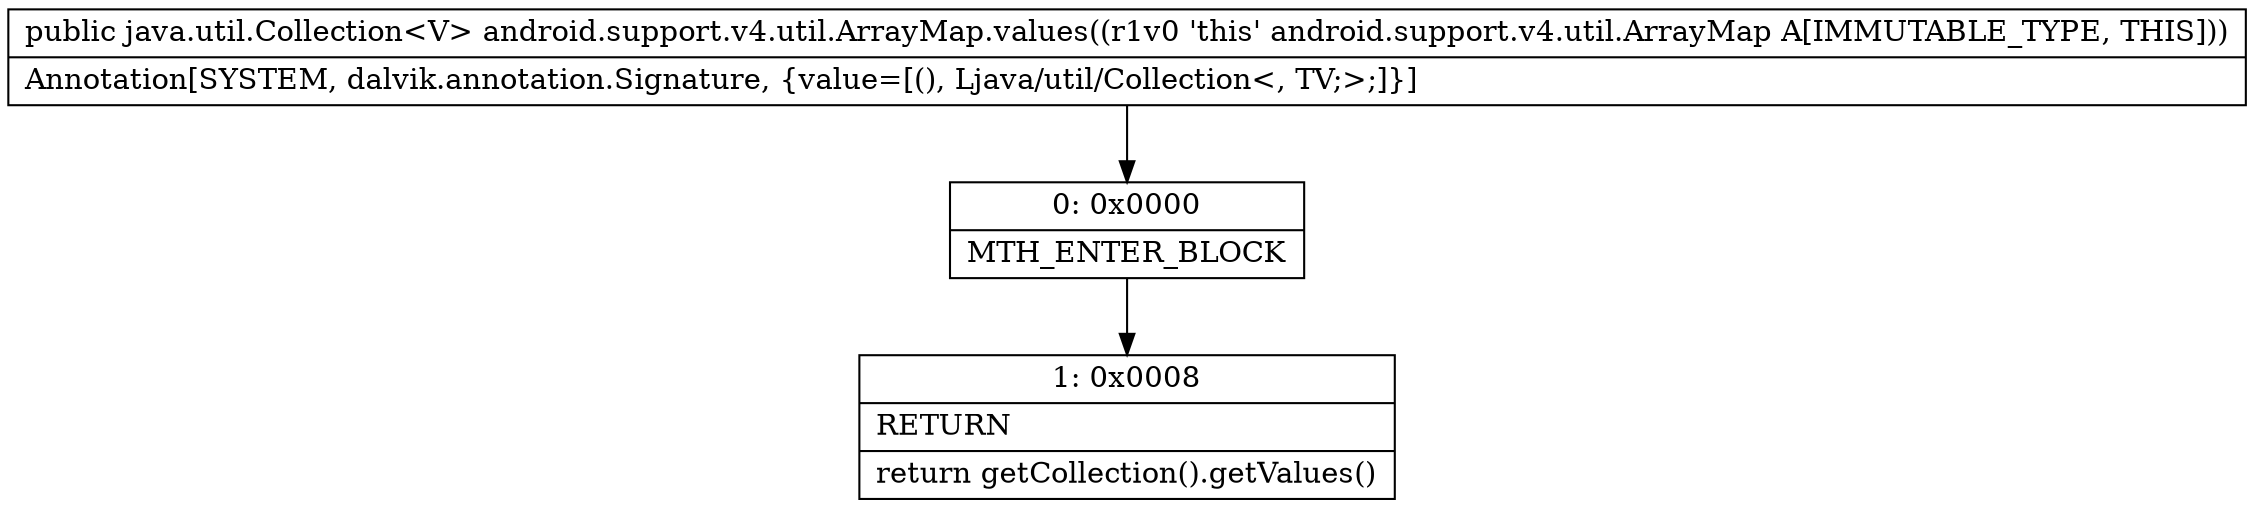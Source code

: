 digraph "CFG forandroid.support.v4.util.ArrayMap.values()Ljava\/util\/Collection;" {
Node_0 [shape=record,label="{0\:\ 0x0000|MTH_ENTER_BLOCK\l}"];
Node_1 [shape=record,label="{1\:\ 0x0008|RETURN\l|return getCollection().getValues()\l}"];
MethodNode[shape=record,label="{public java.util.Collection\<V\> android.support.v4.util.ArrayMap.values((r1v0 'this' android.support.v4.util.ArrayMap A[IMMUTABLE_TYPE, THIS]))  | Annotation[SYSTEM, dalvik.annotation.Signature, \{value=[(), Ljava\/util\/Collection\<, TV;\>;]\}]\l}"];
MethodNode -> Node_0;
Node_0 -> Node_1;
}

